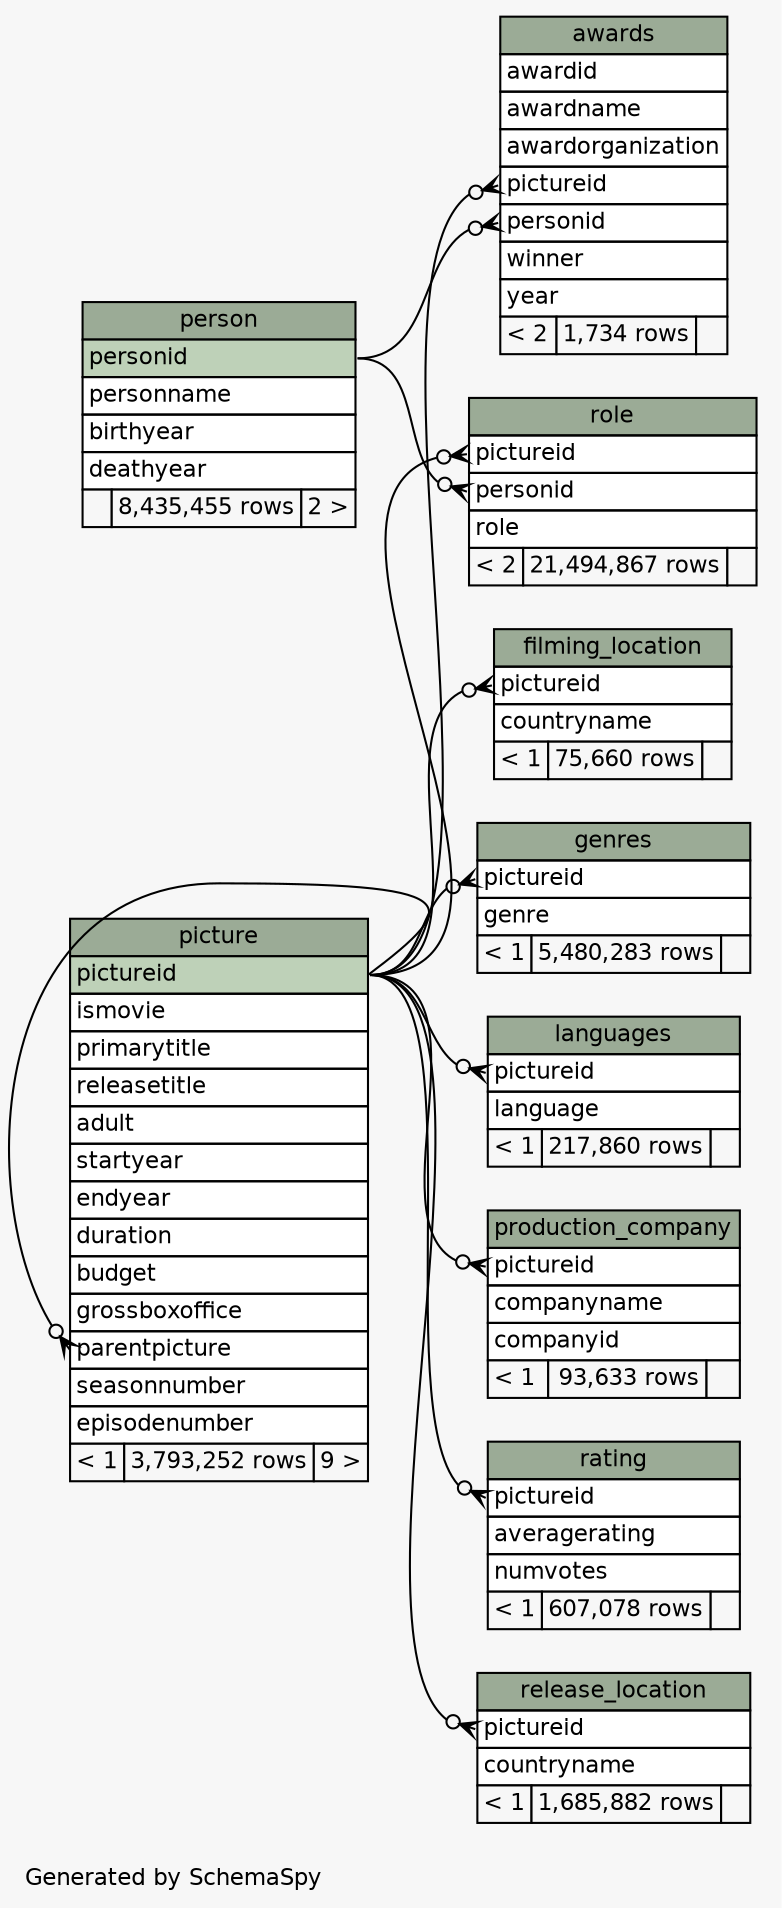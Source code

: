 // dot 2.38.0 on Linux 4.13.0-32-generic
// SchemaSpy rev 590
digraph "largeRelationshipsDiagram" {
  graph [
    rankdir="RL"
    bgcolor="#f7f7f7"
    label="\nGenerated by SchemaSpy"
    labeljust="l"
    nodesep="0.18"
    ranksep="0.46"
    fontname="Helvetica"
    fontsize="11"
  ];
  node [
    fontname="Helvetica"
    fontsize="11"
    shape="plaintext"
  ];
  edge [
    arrowsize="0.8"
  ];
  "awards" [
    label=<
    <TABLE BORDER="0" CELLBORDER="1" CELLSPACING="0" BGCOLOR="#ffffff">
      <TR><TD COLSPAN="3" BGCOLOR="#9bab96" ALIGN="CENTER">awards</TD></TR>
      <TR><TD PORT="awardid" COLSPAN="3" ALIGN="LEFT">awardid</TD></TR>
      <TR><TD PORT="awardname" COLSPAN="3" ALIGN="LEFT">awardname</TD></TR>
      <TR><TD PORT="awardorganization" COLSPAN="3" ALIGN="LEFT">awardorganization</TD></TR>
      <TR><TD PORT="pictureid" COLSPAN="3" ALIGN="LEFT">pictureid</TD></TR>
      <TR><TD PORT="personid" COLSPAN="3" ALIGN="LEFT">personid</TD></TR>
      <TR><TD PORT="winner" COLSPAN="3" ALIGN="LEFT">winner</TD></TR>
      <TR><TD PORT="year" COLSPAN="3" ALIGN="LEFT">year</TD></TR>
      <TR><TD ALIGN="LEFT" BGCOLOR="#f7f7f7">&lt; 2</TD><TD ALIGN="RIGHT" BGCOLOR="#f7f7f7">1,734 rows</TD><TD ALIGN="RIGHT" BGCOLOR="#f7f7f7">  </TD></TR>
    </TABLE>>
    URL="tables/awards.html"
    tooltip="awards"
  ];
  "filming_location" [
    label=<
    <TABLE BORDER="0" CELLBORDER="1" CELLSPACING="0" BGCOLOR="#ffffff">
      <TR><TD COLSPAN="3" BGCOLOR="#9bab96" ALIGN="CENTER">filming_location</TD></TR>
      <TR><TD PORT="pictureid" COLSPAN="3" ALIGN="LEFT">pictureid</TD></TR>
      <TR><TD PORT="countryname" COLSPAN="3" ALIGN="LEFT">countryname</TD></TR>
      <TR><TD ALIGN="LEFT" BGCOLOR="#f7f7f7">&lt; 1</TD><TD ALIGN="RIGHT" BGCOLOR="#f7f7f7">75,660 rows</TD><TD ALIGN="RIGHT" BGCOLOR="#f7f7f7">  </TD></TR>
    </TABLE>>
    URL="tables/filming_location.html"
    tooltip="filming_location"
  ];
  "genres" [
    label=<
    <TABLE BORDER="0" CELLBORDER="1" CELLSPACING="0" BGCOLOR="#ffffff">
      <TR><TD COLSPAN="3" BGCOLOR="#9bab96" ALIGN="CENTER">genres</TD></TR>
      <TR><TD PORT="pictureid" COLSPAN="3" ALIGN="LEFT">pictureid</TD></TR>
      <TR><TD PORT="genre" COLSPAN="3" ALIGN="LEFT">genre</TD></TR>
      <TR><TD ALIGN="LEFT" BGCOLOR="#f7f7f7">&lt; 1</TD><TD ALIGN="RIGHT" BGCOLOR="#f7f7f7">5,480,283 rows</TD><TD ALIGN="RIGHT" BGCOLOR="#f7f7f7">  </TD></TR>
    </TABLE>>
    URL="tables/genres.html"
    tooltip="genres"
  ];
  "languages" [
    label=<
    <TABLE BORDER="0" CELLBORDER="1" CELLSPACING="0" BGCOLOR="#ffffff">
      <TR><TD COLSPAN="3" BGCOLOR="#9bab96" ALIGN="CENTER">languages</TD></TR>
      <TR><TD PORT="pictureid" COLSPAN="3" ALIGN="LEFT">pictureid</TD></TR>
      <TR><TD PORT="language" COLSPAN="3" ALIGN="LEFT">language</TD></TR>
      <TR><TD ALIGN="LEFT" BGCOLOR="#f7f7f7">&lt; 1</TD><TD ALIGN="RIGHT" BGCOLOR="#f7f7f7">217,860 rows</TD><TD ALIGN="RIGHT" BGCOLOR="#f7f7f7">  </TD></TR>
    </TABLE>>
    URL="tables/languages.html"
    tooltip="languages"
  ];
  "person" [
    label=<
    <TABLE BORDER="0" CELLBORDER="1" CELLSPACING="0" BGCOLOR="#ffffff">
      <TR><TD COLSPAN="3" BGCOLOR="#9bab96" ALIGN="CENTER">person</TD></TR>
      <TR><TD PORT="personid" COLSPAN="3" BGCOLOR="#bed1b8" ALIGN="LEFT">personid</TD></TR>
      <TR><TD PORT="personname" COLSPAN="3" ALIGN="LEFT">personname</TD></TR>
      <TR><TD PORT="birthyear" COLSPAN="3" ALIGN="LEFT">birthyear</TD></TR>
      <TR><TD PORT="deathyear" COLSPAN="3" ALIGN="LEFT">deathyear</TD></TR>
      <TR><TD ALIGN="LEFT" BGCOLOR="#f7f7f7">  </TD><TD ALIGN="RIGHT" BGCOLOR="#f7f7f7">8,435,455 rows</TD><TD ALIGN="RIGHT" BGCOLOR="#f7f7f7">2 &gt;</TD></TR>
    </TABLE>>
    URL="tables/person.html"
    tooltip="person"
  ];
  "picture" [
    label=<
    <TABLE BORDER="0" CELLBORDER="1" CELLSPACING="0" BGCOLOR="#ffffff">
      <TR><TD COLSPAN="3" BGCOLOR="#9bab96" ALIGN="CENTER">picture</TD></TR>
      <TR><TD PORT="pictureid" COLSPAN="3" BGCOLOR="#bed1b8" ALIGN="LEFT">pictureid</TD></TR>
      <TR><TD PORT="ismovie" COLSPAN="3" ALIGN="LEFT">ismovie</TD></TR>
      <TR><TD PORT="primarytitle" COLSPAN="3" ALIGN="LEFT">primarytitle</TD></TR>
      <TR><TD PORT="releasetitle" COLSPAN="3" ALIGN="LEFT">releasetitle</TD></TR>
      <TR><TD PORT="adult" COLSPAN="3" ALIGN="LEFT">adult</TD></TR>
      <TR><TD PORT="startyear" COLSPAN="3" ALIGN="LEFT">startyear</TD></TR>
      <TR><TD PORT="endyear" COLSPAN="3" ALIGN="LEFT">endyear</TD></TR>
      <TR><TD PORT="duration" COLSPAN="3" ALIGN="LEFT">duration</TD></TR>
      <TR><TD PORT="budget" COLSPAN="3" ALIGN="LEFT">budget</TD></TR>
      <TR><TD PORT="grossboxoffice" COLSPAN="3" ALIGN="LEFT">grossboxoffice</TD></TR>
      <TR><TD PORT="parentpicture" COLSPAN="3" ALIGN="LEFT">parentpicture</TD></TR>
      <TR><TD PORT="seasonnumber" COLSPAN="3" ALIGN="LEFT">seasonnumber</TD></TR>
      <TR><TD PORT="episodenumber" COLSPAN="3" ALIGN="LEFT">episodenumber</TD></TR>
      <TR><TD ALIGN="LEFT" BGCOLOR="#f7f7f7">&lt; 1</TD><TD ALIGN="RIGHT" BGCOLOR="#f7f7f7">3,793,252 rows</TD><TD ALIGN="RIGHT" BGCOLOR="#f7f7f7">9 &gt;</TD></TR>
    </TABLE>>
    URL="tables/picture.html"
    tooltip="picture"
  ];
  "production_company" [
    label=<
    <TABLE BORDER="0" CELLBORDER="1" CELLSPACING="0" BGCOLOR="#ffffff">
      <TR><TD COLSPAN="3" BGCOLOR="#9bab96" ALIGN="CENTER">production_company</TD></TR>
      <TR><TD PORT="pictureid" COLSPAN="3" ALIGN="LEFT">pictureid</TD></TR>
      <TR><TD PORT="companyname" COLSPAN="3" ALIGN="LEFT">companyname</TD></TR>
      <TR><TD PORT="companyid" COLSPAN="3" ALIGN="LEFT">companyid</TD></TR>
      <TR><TD ALIGN="LEFT" BGCOLOR="#f7f7f7">&lt; 1</TD><TD ALIGN="RIGHT" BGCOLOR="#f7f7f7">93,633 rows</TD><TD ALIGN="RIGHT" BGCOLOR="#f7f7f7">  </TD></TR>
    </TABLE>>
    URL="tables/production_company.html"
    tooltip="production_company"
  ];
  "rating" [
    label=<
    <TABLE BORDER="0" CELLBORDER="1" CELLSPACING="0" BGCOLOR="#ffffff">
      <TR><TD COLSPAN="3" BGCOLOR="#9bab96" ALIGN="CENTER">rating</TD></TR>
      <TR><TD PORT="pictureid" COLSPAN="3" ALIGN="LEFT">pictureid</TD></TR>
      <TR><TD PORT="averagerating" COLSPAN="3" ALIGN="LEFT">averagerating</TD></TR>
      <TR><TD PORT="numvotes" COLSPAN="3" ALIGN="LEFT">numvotes</TD></TR>
      <TR><TD ALIGN="LEFT" BGCOLOR="#f7f7f7">&lt; 1</TD><TD ALIGN="RIGHT" BGCOLOR="#f7f7f7">607,078 rows</TD><TD ALIGN="RIGHT" BGCOLOR="#f7f7f7">  </TD></TR>
    </TABLE>>
    URL="tables/rating.html"
    tooltip="rating"
  ];
  "release_location" [
    label=<
    <TABLE BORDER="0" CELLBORDER="1" CELLSPACING="0" BGCOLOR="#ffffff">
      <TR><TD COLSPAN="3" BGCOLOR="#9bab96" ALIGN="CENTER">release_location</TD></TR>
      <TR><TD PORT="pictureid" COLSPAN="3" ALIGN="LEFT">pictureid</TD></TR>
      <TR><TD PORT="countryname" COLSPAN="3" ALIGN="LEFT">countryname</TD></TR>
      <TR><TD ALIGN="LEFT" BGCOLOR="#f7f7f7">&lt; 1</TD><TD ALIGN="RIGHT" BGCOLOR="#f7f7f7">1,685,882 rows</TD><TD ALIGN="RIGHT" BGCOLOR="#f7f7f7">  </TD></TR>
    </TABLE>>
    URL="tables/release_location.html"
    tooltip="release_location"
  ];
  "role" [
    label=<
    <TABLE BORDER="0" CELLBORDER="1" CELLSPACING="0" BGCOLOR="#ffffff">
      <TR><TD COLSPAN="3" BGCOLOR="#9bab96" ALIGN="CENTER">role</TD></TR>
      <TR><TD PORT="pictureid" COLSPAN="3" ALIGN="LEFT">pictureid</TD></TR>
      <TR><TD PORT="personid" COLSPAN="3" ALIGN="LEFT">personid</TD></TR>
      <TR><TD PORT="role" COLSPAN="3" ALIGN="LEFT">role</TD></TR>
      <TR><TD ALIGN="LEFT" BGCOLOR="#f7f7f7">&lt; 2</TD><TD ALIGN="RIGHT" BGCOLOR="#f7f7f7">21,494,867 rows</TD><TD ALIGN="RIGHT" BGCOLOR="#f7f7f7">  </TD></TR>
    </TABLE>>
    URL="tables/role.html"
    tooltip="role"
  ];
  "awards":"personid":w -> "person":"personid":e [arrowhead=none dir=back arrowtail=crowodot];
  "awards":"pictureid":w -> "picture":"pictureid":e [arrowhead=none dir=back arrowtail=crowodot];
  "filming_location":"pictureid":w -> "picture":"pictureid":e [arrowhead=none dir=back arrowtail=crowodot];
  "genres":"pictureid":w -> "picture":"pictureid":e [arrowhead=none dir=back arrowtail=crowodot];
  "languages":"pictureid":w -> "picture":"pictureid":e [arrowhead=none dir=back arrowtail=crowodot];
  "picture":"parentpicture":w -> "picture":"pictureid":e [arrowhead=none dir=back arrowtail=crowodot];
  "production_company":"pictureid":w -> "picture":"pictureid":e [arrowhead=none dir=back arrowtail=crowodot];
  "rating":"pictureid":w -> "picture":"pictureid":e [arrowhead=none dir=back arrowtail=crowodot];
  "release_location":"pictureid":w -> "picture":"pictureid":e [arrowhead=none dir=back arrowtail=crowodot];
  "role":"personid":w -> "person":"personid":e [arrowhead=none dir=back arrowtail=crowodot];
  "role":"pictureid":w -> "picture":"pictureid":e [arrowhead=none dir=back arrowtail=crowodot];
}
